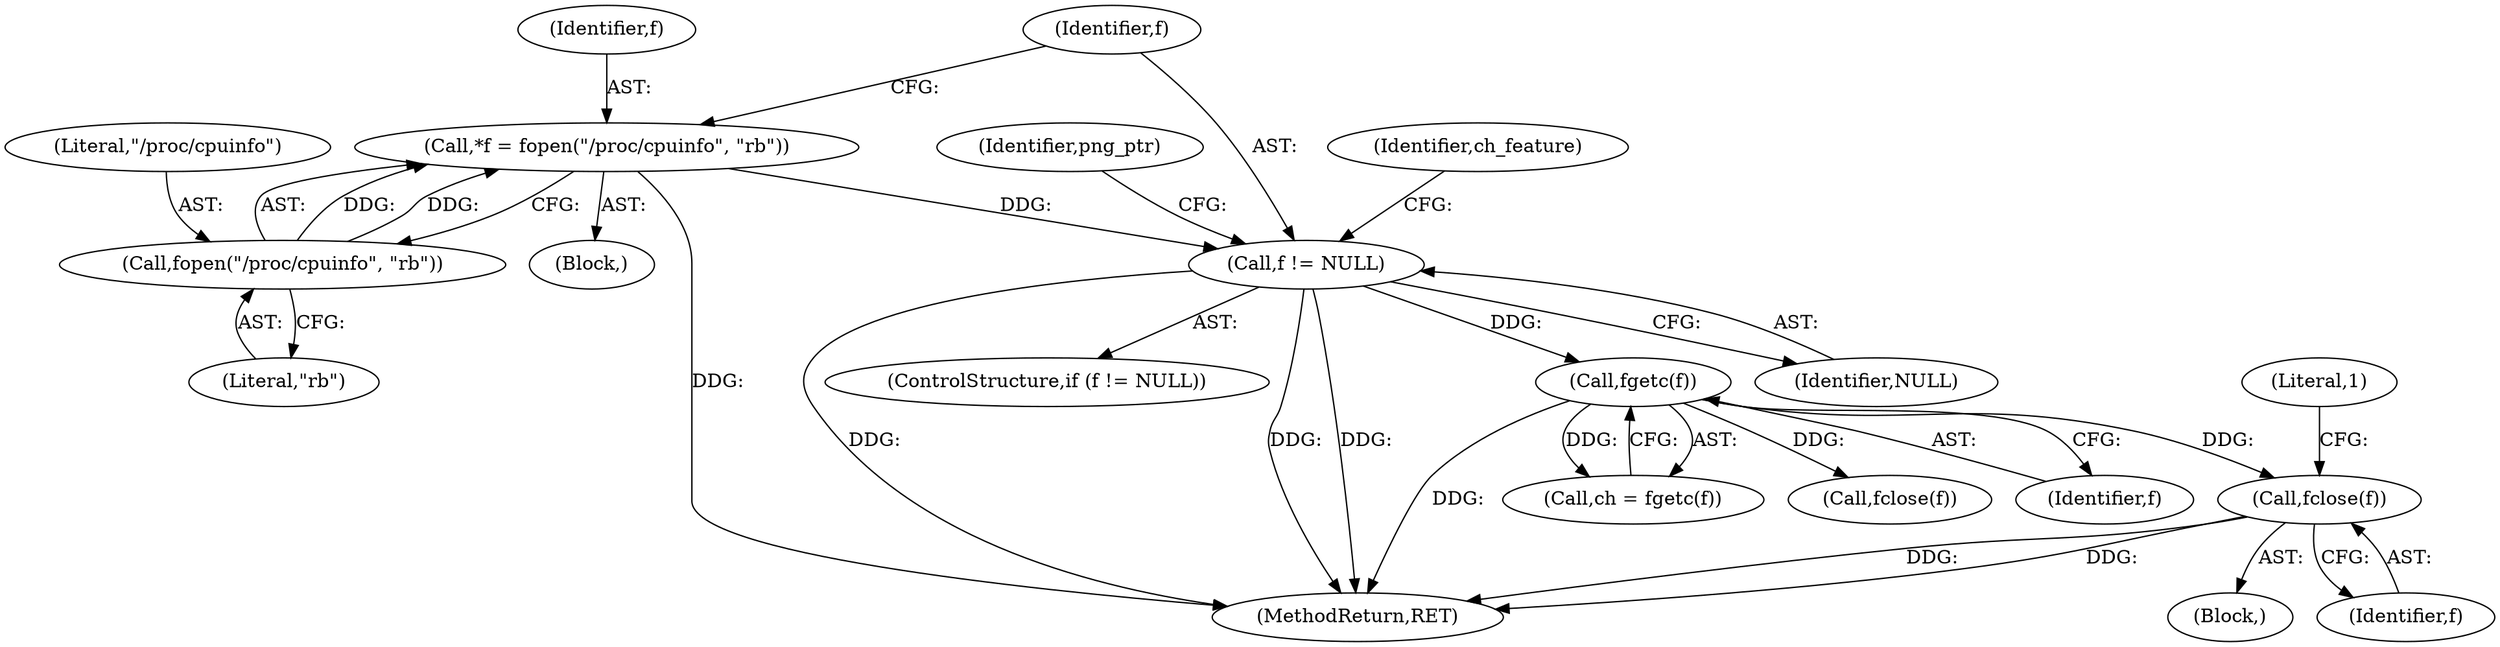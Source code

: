 digraph "0_Android_9d4853418ab2f754c2b63e091c29c5529b8b86ca@API" {
"1000321" [label="(Call,fclose(f))"];
"1000152" [label="(Call,fgetc(f))"];
"1000128" [label="(Call,f != NULL)"];
"1000122" [label="(Call,*f = fopen(\"/proc/cpuinfo\", \"rb\"))"];
"1000124" [label="(Call,fopen(\"/proc/cpuinfo\", \"rb\"))"];
"1000159" [label="(Call,fclose(f))"];
"1000128" [label="(Call,f != NULL)"];
"1000320" [label="(Block,)"];
"1000153" [label="(Identifier,f)"];
"1000130" [label="(Identifier,NULL)"];
"1000124" [label="(Call,fopen(\"/proc/cpuinfo\", \"rb\"))"];
"1000324" [label="(Literal,1)"];
"1000123" [label="(Identifier,f)"];
"1000322" [label="(Identifier,f)"];
"1000122" [label="(Call,*f = fopen(\"/proc/cpuinfo\", \"rb\"))"];
"1000126" [label="(Literal,\"rb\")"];
"1000127" [label="(ControlStructure,if (f != NULL))"];
"1000152" [label="(Call,fgetc(f))"];
"1000120" [label="(Block,)"];
"1000321" [label="(Call,fclose(f))"];
"1000134" [label="(Identifier,ch_feature)"];
"1000129" [label="(Identifier,f)"];
"1000335" [label="(Identifier,png_ptr)"];
"1000150" [label="(Call,ch = fgetc(f))"];
"1000125" [label="(Literal,\"/proc/cpuinfo\")"];
"1000339" [label="(MethodReturn,RET)"];
"1000321" -> "1000320"  [label="AST: "];
"1000321" -> "1000322"  [label="CFG: "];
"1000322" -> "1000321"  [label="AST: "];
"1000324" -> "1000321"  [label="CFG: "];
"1000321" -> "1000339"  [label="DDG: "];
"1000321" -> "1000339"  [label="DDG: "];
"1000152" -> "1000321"  [label="DDG: "];
"1000152" -> "1000150"  [label="AST: "];
"1000152" -> "1000153"  [label="CFG: "];
"1000153" -> "1000152"  [label="AST: "];
"1000150" -> "1000152"  [label="CFG: "];
"1000152" -> "1000339"  [label="DDG: "];
"1000152" -> "1000150"  [label="DDG: "];
"1000128" -> "1000152"  [label="DDG: "];
"1000152" -> "1000159"  [label="DDG: "];
"1000128" -> "1000127"  [label="AST: "];
"1000128" -> "1000130"  [label="CFG: "];
"1000129" -> "1000128"  [label="AST: "];
"1000130" -> "1000128"  [label="AST: "];
"1000134" -> "1000128"  [label="CFG: "];
"1000335" -> "1000128"  [label="CFG: "];
"1000128" -> "1000339"  [label="DDG: "];
"1000128" -> "1000339"  [label="DDG: "];
"1000128" -> "1000339"  [label="DDG: "];
"1000122" -> "1000128"  [label="DDG: "];
"1000122" -> "1000120"  [label="AST: "];
"1000122" -> "1000124"  [label="CFG: "];
"1000123" -> "1000122"  [label="AST: "];
"1000124" -> "1000122"  [label="AST: "];
"1000129" -> "1000122"  [label="CFG: "];
"1000122" -> "1000339"  [label="DDG: "];
"1000124" -> "1000122"  [label="DDG: "];
"1000124" -> "1000122"  [label="DDG: "];
"1000124" -> "1000126"  [label="CFG: "];
"1000125" -> "1000124"  [label="AST: "];
"1000126" -> "1000124"  [label="AST: "];
}
